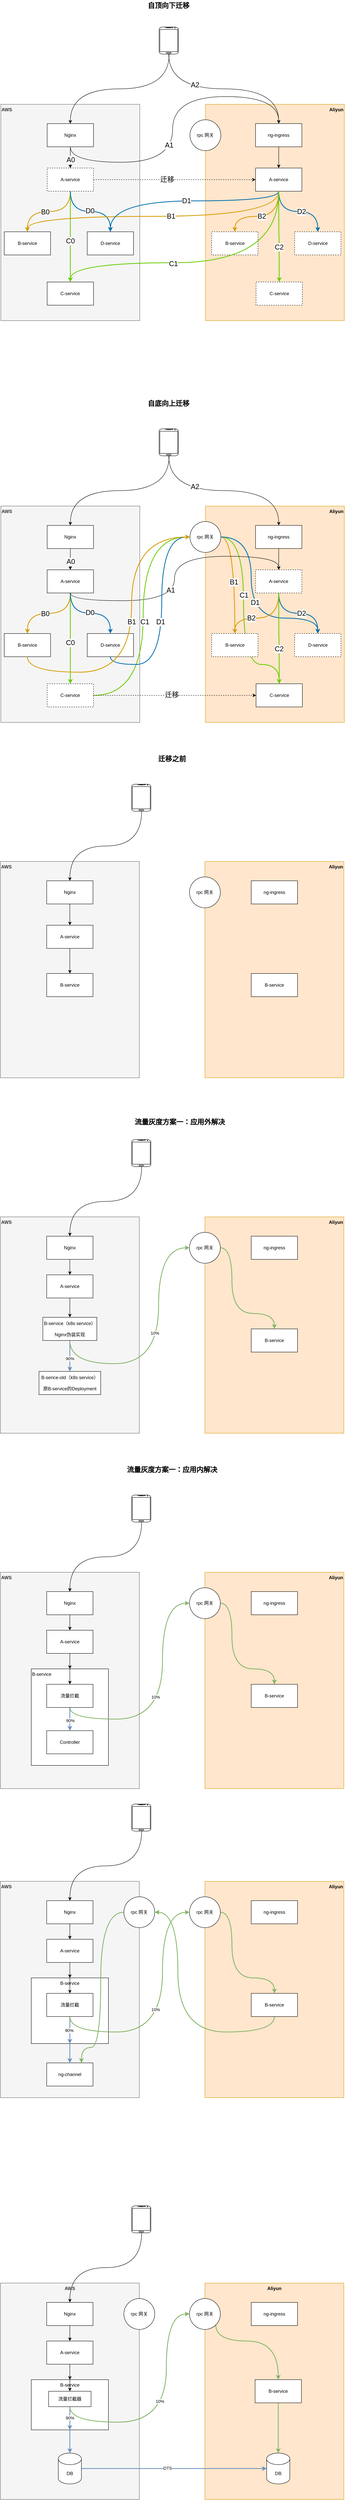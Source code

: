 <mxfile version="20.5.1" type="github">
  <diagram id="Bomps37VIKHpNAe9YnZH" name="第 1 页">
    <mxGraphModel dx="1298" dy="6679" grid="1" gridSize="10" guides="1" tooltips="1" connect="1" arrows="1" fold="1" page="1" pageScale="1" pageWidth="827" pageHeight="1169" math="0" shadow="0">
      <root>
        <mxCell id="0" />
        <mxCell id="1" parent="0" />
        <mxCell id="GRqfUsxwz95-C4cLxFxg-54" value="AWS" style="rounded=0;whiteSpace=wrap;html=1;fillColor=#f5f5f5;fontColor=#333333;strokeColor=#666666;fontStyle=1;verticalAlign=top;align=left;" vertex="1" parent="1">
          <mxGeometry x="40" y="-720" width="360" height="560" as="geometry" />
        </mxCell>
        <mxCell id="GRqfUsxwz95-C4cLxFxg-80" value="B-service" style="rounded=0;whiteSpace=wrap;html=1;strokeColor=#000000;verticalAlign=top;" vertex="1" parent="1">
          <mxGeometry x="120" y="-470" width="200" height="170" as="geometry" />
        </mxCell>
        <mxCell id="GRqfUsxwz95-C4cLxFxg-1" value="AWS" style="rounded=0;whiteSpace=wrap;html=1;fillColor=#f5f5f5;fontColor=#333333;strokeColor=#666666;fontStyle=1;verticalAlign=top;" vertex="1" parent="1">
          <mxGeometry x="40" y="320" width="360" height="560" as="geometry" />
        </mxCell>
        <mxCell id="GRqfUsxwz95-C4cLxFxg-12" value="B-service" style="rounded=0;whiteSpace=wrap;html=1;strokeColor=#000000;verticalAlign=top;" vertex="1" parent="1">
          <mxGeometry x="120" y="570" width="200" height="130" as="geometry" />
        </mxCell>
        <mxCell id="GRqfUsxwz95-C4cLxFxg-2" value="Aliyun" style="rounded=0;whiteSpace=wrap;html=1;fillColor=#ffe6cc;strokeColor=#d79b00;fontStyle=1;verticalAlign=top;" vertex="1" parent="1">
          <mxGeometry x="570" y="320" width="360" height="560" as="geometry" />
        </mxCell>
        <mxCell id="GRqfUsxwz95-C4cLxFxg-14" style="edgeStyle=orthogonalEdgeStyle;rounded=0;orthogonalLoop=1;jettySize=auto;html=1;entryX=0.5;entryY=0;entryDx=0;entryDy=0;exitX=0.52;exitY=1;exitDx=0;exitDy=0;exitPerimeter=0;curved=1;" edge="1" parent="1" source="GRqfUsxwz95-C4cLxFxg-3" target="GRqfUsxwz95-C4cLxFxg-7">
          <mxGeometry relative="1" as="geometry" />
        </mxCell>
        <mxCell id="GRqfUsxwz95-C4cLxFxg-3" value="" style="verticalLabelPosition=bottom;verticalAlign=top;html=1;shadow=0;dashed=0;strokeWidth=1;shape=mxgraph.android.phone2;strokeColor=#000000;" vertex="1" parent="1">
          <mxGeometry x="380" y="120" width="50" height="70" as="geometry" />
        </mxCell>
        <mxCell id="GRqfUsxwz95-C4cLxFxg-6" style="edgeStyle=orthogonalEdgeStyle;rounded=0;orthogonalLoop=1;jettySize=auto;html=1;entryX=0;entryY=0.5;entryDx=0;entryDy=0;entryPerimeter=0;strokeWidth=2;fillColor=#dae8fc;strokeColor=#6c8ebf;" edge="1" parent="1" source="GRqfUsxwz95-C4cLxFxg-4" target="GRqfUsxwz95-C4cLxFxg-5">
          <mxGeometry relative="1" as="geometry" />
        </mxCell>
        <mxCell id="GRqfUsxwz95-C4cLxFxg-18" value="DTS" style="edgeLabel;html=1;align=center;verticalAlign=middle;resizable=0;points=[];" vertex="1" connectable="0" parent="GRqfUsxwz95-C4cLxFxg-6">
          <mxGeometry x="-0.071" y="1" relative="1" as="geometry">
            <mxPoint as="offset" />
          </mxGeometry>
        </mxCell>
        <mxCell id="GRqfUsxwz95-C4cLxFxg-4" value="DB" style="shape=cylinder3;whiteSpace=wrap;html=1;boundedLbl=1;backgroundOutline=1;size=15;strokeColor=#000000;" vertex="1" parent="1">
          <mxGeometry x="190" y="760" width="60" height="80" as="geometry" />
        </mxCell>
        <mxCell id="GRqfUsxwz95-C4cLxFxg-5" value="DB" style="shape=cylinder3;whiteSpace=wrap;html=1;boundedLbl=1;backgroundOutline=1;size=15;strokeColor=#000000;" vertex="1" parent="1">
          <mxGeometry x="730" y="760" width="60" height="80" as="geometry" />
        </mxCell>
        <mxCell id="GRqfUsxwz95-C4cLxFxg-15" style="edgeStyle=orthogonalEdgeStyle;curved=1;rounded=0;orthogonalLoop=1;jettySize=auto;html=1;entryX=0.5;entryY=0;entryDx=0;entryDy=0;" edge="1" parent="1" source="GRqfUsxwz95-C4cLxFxg-7" target="GRqfUsxwz95-C4cLxFxg-11">
          <mxGeometry relative="1" as="geometry" />
        </mxCell>
        <mxCell id="GRqfUsxwz95-C4cLxFxg-7" value="Nginx" style="rounded=0;whiteSpace=wrap;html=1;strokeColor=#000000;" vertex="1" parent="1">
          <mxGeometry x="160" y="370" width="120" height="60" as="geometry" />
        </mxCell>
        <mxCell id="GRqfUsxwz95-C4cLxFxg-8" value="ng-ingress" style="rounded=0;whiteSpace=wrap;html=1;strokeColor=#000000;" vertex="1" parent="1">
          <mxGeometry x="690" y="370" width="120" height="60" as="geometry" />
        </mxCell>
        <mxCell id="GRqfUsxwz95-C4cLxFxg-9" value="rpc 网关" style="ellipse;whiteSpace=wrap;html=1;aspect=fixed;strokeColor=#000000;" vertex="1" parent="1">
          <mxGeometry x="360" y="360" width="80" height="80" as="geometry" />
        </mxCell>
        <mxCell id="GRqfUsxwz95-C4cLxFxg-26" style="edgeStyle=orthogonalEdgeStyle;curved=1;rounded=0;orthogonalLoop=1;jettySize=auto;html=1;entryX=0.5;entryY=0;entryDx=0;entryDy=0;exitX=1;exitY=1;exitDx=0;exitDy=0;fillColor=#d5e8d4;strokeColor=#82b366;strokeWidth=2;" edge="1" parent="1" source="GRqfUsxwz95-C4cLxFxg-10" target="GRqfUsxwz95-C4cLxFxg-13">
          <mxGeometry relative="1" as="geometry">
            <Array as="points">
              <mxPoint x="598" y="470" />
              <mxPoint x="760" y="470" />
            </Array>
          </mxGeometry>
        </mxCell>
        <mxCell id="GRqfUsxwz95-C4cLxFxg-10" value="rpc 网关" style="ellipse;whiteSpace=wrap;html=1;aspect=fixed;strokeColor=#000000;" vertex="1" parent="1">
          <mxGeometry x="530" y="360" width="80" height="80" as="geometry" />
        </mxCell>
        <mxCell id="GRqfUsxwz95-C4cLxFxg-16" style="edgeStyle=orthogonalEdgeStyle;curved=1;rounded=0;orthogonalLoop=1;jettySize=auto;html=1;entryX=0.5;entryY=0;entryDx=0;entryDy=0;" edge="1" parent="1" source="GRqfUsxwz95-C4cLxFxg-11" target="GRqfUsxwz95-C4cLxFxg-12">
          <mxGeometry relative="1" as="geometry" />
        </mxCell>
        <mxCell id="GRqfUsxwz95-C4cLxFxg-11" value="A-service" style="rounded=0;whiteSpace=wrap;html=1;strokeColor=#000000;" vertex="1" parent="1">
          <mxGeometry x="160" y="470" width="120" height="60" as="geometry" />
        </mxCell>
        <mxCell id="GRqfUsxwz95-C4cLxFxg-17" style="edgeStyle=orthogonalEdgeStyle;curved=1;rounded=0;orthogonalLoop=1;jettySize=auto;html=1;entryX=0.5;entryY=0;entryDx=0;entryDy=0;entryPerimeter=0;fillColor=#dae8fc;strokeColor=#6c8ebf;strokeWidth=2;" edge="1" parent="1" source="GRqfUsxwz95-C4cLxFxg-12" target="GRqfUsxwz95-C4cLxFxg-4">
          <mxGeometry relative="1" as="geometry" />
        </mxCell>
        <mxCell id="GRqfUsxwz95-C4cLxFxg-27" style="edgeStyle=orthogonalEdgeStyle;curved=1;rounded=0;orthogonalLoop=1;jettySize=auto;html=1;entryX=0.5;entryY=0;entryDx=0;entryDy=0;entryPerimeter=0;fillColor=#d5e8d4;strokeColor=#82b366;strokeWidth=2;" edge="1" parent="1" source="GRqfUsxwz95-C4cLxFxg-13" target="GRqfUsxwz95-C4cLxFxg-5">
          <mxGeometry relative="1" as="geometry" />
        </mxCell>
        <mxCell id="GRqfUsxwz95-C4cLxFxg-13" value="B-service" style="rounded=0;whiteSpace=wrap;html=1;strokeColor=#000000;" vertex="1" parent="1">
          <mxGeometry x="700" y="570" width="120" height="60" as="geometry" />
        </mxCell>
        <mxCell id="GRqfUsxwz95-C4cLxFxg-22" style="edgeStyle=orthogonalEdgeStyle;curved=1;rounded=0;orthogonalLoop=1;jettySize=auto;html=1;entryX=0.5;entryY=1;entryDx=0;entryDy=0;fillColor=#dae8fc;strokeColor=#6c8ebf;strokeWidth=2;" edge="1" parent="1" source="GRqfUsxwz95-C4cLxFxg-19" target="GRqfUsxwz95-C4cLxFxg-12">
          <mxGeometry relative="1" as="geometry">
            <Array as="points">
              <mxPoint x="220" y="680" />
              <mxPoint x="220" y="680" />
            </Array>
          </mxGeometry>
        </mxCell>
        <mxCell id="GRqfUsxwz95-C4cLxFxg-25" value="90%" style="edgeLabel;html=1;align=center;verticalAlign=middle;resizable=0;points=[];" vertex="1" connectable="0" parent="GRqfUsxwz95-C4cLxFxg-22">
          <mxGeometry x="-0.033" relative="1" as="geometry">
            <mxPoint as="offset" />
          </mxGeometry>
        </mxCell>
        <mxCell id="GRqfUsxwz95-C4cLxFxg-23" style="edgeStyle=orthogonalEdgeStyle;curved=1;rounded=0;orthogonalLoop=1;jettySize=auto;html=1;entryX=0;entryY=0.5;entryDx=0;entryDy=0;fillColor=#d5e8d4;strokeColor=#82b366;strokeWidth=2;" edge="1" parent="1" target="GRqfUsxwz95-C4cLxFxg-10">
          <mxGeometry relative="1" as="geometry">
            <mxPoint x="220" y="640" as="sourcePoint" />
            <Array as="points">
              <mxPoint x="220" y="680" />
              <mxPoint x="470" y="680" />
              <mxPoint x="470" y="400" />
            </Array>
          </mxGeometry>
        </mxCell>
        <mxCell id="GRqfUsxwz95-C4cLxFxg-24" value="10%" style="edgeLabel;html=1;align=center;verticalAlign=middle;resizable=0;points=[];" vertex="1" connectable="0" parent="GRqfUsxwz95-C4cLxFxg-23">
          <mxGeometry x="0.092" y="17" relative="1" as="geometry">
            <mxPoint as="offset" />
          </mxGeometry>
        </mxCell>
        <mxCell id="GRqfUsxwz95-C4cLxFxg-19" value="流量拦截器" style="rounded=0;whiteSpace=wrap;html=1;strokeColor=#000000;" vertex="1" parent="1">
          <mxGeometry x="165" y="600" width="110" height="40" as="geometry" />
        </mxCell>
        <mxCell id="GRqfUsxwz95-C4cLxFxg-20" style="edgeStyle=orthogonalEdgeStyle;curved=1;rounded=0;orthogonalLoop=1;jettySize=auto;html=1;entryX=0.5;entryY=0;entryDx=0;entryDy=0;" edge="1" parent="1" source="GRqfUsxwz95-C4cLxFxg-12" target="GRqfUsxwz95-C4cLxFxg-19">
          <mxGeometry relative="1" as="geometry" />
        </mxCell>
        <mxCell id="GRqfUsxwz95-C4cLxFxg-56" value="Aliyun" style="rounded=0;whiteSpace=wrap;html=1;fillColor=#ffe6cc;strokeColor=#d79b00;fontStyle=1;verticalAlign=top;align=right;" vertex="1" parent="1">
          <mxGeometry x="570" y="-720" width="360" height="560" as="geometry" />
        </mxCell>
        <mxCell id="GRqfUsxwz95-C4cLxFxg-57" style="edgeStyle=orthogonalEdgeStyle;rounded=0;orthogonalLoop=1;jettySize=auto;html=1;entryX=0.5;entryY=0;entryDx=0;entryDy=0;exitX=0.52;exitY=1;exitDx=0;exitDy=0;exitPerimeter=0;curved=1;" edge="1" parent="1" source="GRqfUsxwz95-C4cLxFxg-58" target="GRqfUsxwz95-C4cLxFxg-64">
          <mxGeometry relative="1" as="geometry" />
        </mxCell>
        <mxCell id="GRqfUsxwz95-C4cLxFxg-58" value="" style="verticalLabelPosition=bottom;verticalAlign=top;html=1;shadow=0;dashed=0;strokeWidth=1;shape=mxgraph.android.phone2;strokeColor=#000000;" vertex="1" parent="1">
          <mxGeometry x="380" y="-920" width="50" height="70" as="geometry" />
        </mxCell>
        <mxCell id="GRqfUsxwz95-C4cLxFxg-63" style="edgeStyle=orthogonalEdgeStyle;curved=1;rounded=0;orthogonalLoop=1;jettySize=auto;html=1;entryX=0.5;entryY=0;entryDx=0;entryDy=0;" edge="1" parent="1" source="GRqfUsxwz95-C4cLxFxg-64" target="GRqfUsxwz95-C4cLxFxg-70">
          <mxGeometry relative="1" as="geometry" />
        </mxCell>
        <mxCell id="GRqfUsxwz95-C4cLxFxg-64" value="Nginx" style="rounded=0;whiteSpace=wrap;html=1;strokeColor=#000000;" vertex="1" parent="1">
          <mxGeometry x="160" y="-670" width="120" height="60" as="geometry" />
        </mxCell>
        <mxCell id="GRqfUsxwz95-C4cLxFxg-65" value="ng-ingress" style="rounded=0;whiteSpace=wrap;html=1;strokeColor=#000000;" vertex="1" parent="1">
          <mxGeometry x="690" y="-670" width="120" height="60" as="geometry" />
        </mxCell>
        <mxCell id="GRqfUsxwz95-C4cLxFxg-90" style="edgeStyle=orthogonalEdgeStyle;curved=1;rounded=0;orthogonalLoop=1;jettySize=auto;html=1;entryX=0.75;entryY=0;entryDx=0;entryDy=0;fillColor=#d5e8d4;strokeColor=#82b366;strokeWidth=2;" edge="1" parent="1" source="GRqfUsxwz95-C4cLxFxg-66" target="GRqfUsxwz95-C4cLxFxg-81">
          <mxGeometry relative="1" as="geometry">
            <Array as="points">
              <mxPoint x="300" y="-640" />
              <mxPoint x="300" y="-290" />
              <mxPoint x="250" y="-290" />
            </Array>
          </mxGeometry>
        </mxCell>
        <mxCell id="GRqfUsxwz95-C4cLxFxg-66" value="rpc 网关" style="ellipse;whiteSpace=wrap;html=1;aspect=fixed;strokeColor=#000000;" vertex="1" parent="1">
          <mxGeometry x="360" y="-680" width="80" height="80" as="geometry" />
        </mxCell>
        <mxCell id="GRqfUsxwz95-C4cLxFxg-67" style="rounded=0;orthogonalLoop=1;jettySize=auto;html=1;entryX=0.5;entryY=0;entryDx=0;entryDy=0;exitX=1;exitY=0.5;exitDx=0;exitDy=0;fillColor=#d5e8d4;strokeColor=#82b366;strokeWidth=2;edgeStyle=orthogonalEdgeStyle;curved=1;" edge="1" parent="1" source="GRqfUsxwz95-C4cLxFxg-68" target="GRqfUsxwz95-C4cLxFxg-73">
          <mxGeometry relative="1" as="geometry">
            <Array as="points">
              <mxPoint x="640" y="-640" />
              <mxPoint x="640" y="-470" />
              <mxPoint x="750" y="-470" />
            </Array>
          </mxGeometry>
        </mxCell>
        <mxCell id="GRqfUsxwz95-C4cLxFxg-68" value="rpc 网关" style="ellipse;whiteSpace=wrap;html=1;aspect=fixed;strokeColor=#000000;" vertex="1" parent="1">
          <mxGeometry x="530" y="-680" width="80" height="80" as="geometry" />
        </mxCell>
        <mxCell id="GRqfUsxwz95-C4cLxFxg-82" style="edgeStyle=orthogonalEdgeStyle;curved=1;rounded=0;orthogonalLoop=1;jettySize=auto;html=1;entryX=0.5;entryY=0;entryDx=0;entryDy=0;" edge="1" parent="1" source="GRqfUsxwz95-C4cLxFxg-70" target="GRqfUsxwz95-C4cLxFxg-80">
          <mxGeometry relative="1" as="geometry" />
        </mxCell>
        <mxCell id="GRqfUsxwz95-C4cLxFxg-70" value="A-service" style="rounded=0;whiteSpace=wrap;html=1;strokeColor=#000000;" vertex="1" parent="1">
          <mxGeometry x="160" y="-570" width="120" height="60" as="geometry" />
        </mxCell>
        <mxCell id="GRqfUsxwz95-C4cLxFxg-72" style="edgeStyle=orthogonalEdgeStyle;curved=1;rounded=0;orthogonalLoop=1;jettySize=auto;html=1;entryX=1;entryY=0.5;entryDx=0;entryDy=0;exitX=0.5;exitY=1;exitDx=0;exitDy=0;fillColor=#d5e8d4;strokeColor=#82b366;strokeWidth=2;" edge="1" parent="1" source="GRqfUsxwz95-C4cLxFxg-73" target="GRqfUsxwz95-C4cLxFxg-66">
          <mxGeometry relative="1" as="geometry">
            <mxPoint x="760" y="-280" as="targetPoint" />
            <Array as="points">
              <mxPoint x="750" y="-330" />
              <mxPoint x="500" y="-330" />
              <mxPoint x="500" y="-640" />
            </Array>
          </mxGeometry>
        </mxCell>
        <mxCell id="GRqfUsxwz95-C4cLxFxg-73" value="B-service" style="rounded=0;whiteSpace=wrap;html=1;strokeColor=#000000;" vertex="1" parent="1">
          <mxGeometry x="690" y="-430" width="120" height="60" as="geometry" />
        </mxCell>
        <mxCell id="GRqfUsxwz95-C4cLxFxg-83" style="edgeStyle=orthogonalEdgeStyle;curved=1;rounded=0;orthogonalLoop=1;jettySize=auto;html=1;entryX=0.5;entryY=0;entryDx=0;entryDy=0;fillColor=#dae8fc;strokeColor=#6c8ebf;strokeWidth=2;" edge="1" parent="1" source="GRqfUsxwz95-C4cLxFxg-80" target="GRqfUsxwz95-C4cLxFxg-81">
          <mxGeometry relative="1" as="geometry" />
        </mxCell>
        <mxCell id="GRqfUsxwz95-C4cLxFxg-85" style="edgeStyle=orthogonalEdgeStyle;curved=1;rounded=0;orthogonalLoop=1;jettySize=auto;html=1;entryX=0.5;entryY=0;entryDx=0;entryDy=0;" edge="1" parent="1" source="GRqfUsxwz95-C4cLxFxg-80" target="GRqfUsxwz95-C4cLxFxg-84">
          <mxGeometry relative="1" as="geometry" />
        </mxCell>
        <mxCell id="GRqfUsxwz95-C4cLxFxg-81" value="ng-channel" style="rounded=0;whiteSpace=wrap;html=1;strokeColor=#000000;" vertex="1" parent="1">
          <mxGeometry x="160" y="-250" width="120" height="60" as="geometry" />
        </mxCell>
        <mxCell id="GRqfUsxwz95-C4cLxFxg-86" style="edgeStyle=orthogonalEdgeStyle;curved=1;rounded=0;orthogonalLoop=1;jettySize=auto;html=1;entryX=0.5;entryY=1;entryDx=0;entryDy=0;fillColor=#dae8fc;strokeColor=#6c8ebf;strokeWidth=2;" edge="1" parent="1" source="GRqfUsxwz95-C4cLxFxg-84" target="GRqfUsxwz95-C4cLxFxg-80">
          <mxGeometry relative="1" as="geometry">
            <Array as="points">
              <mxPoint x="220" y="-320" />
              <mxPoint x="220" y="-320" />
            </Array>
          </mxGeometry>
        </mxCell>
        <mxCell id="GRqfUsxwz95-C4cLxFxg-89" value="90%" style="edgeLabel;html=1;align=center;verticalAlign=middle;resizable=0;points=[];" vertex="1" connectable="0" parent="GRqfUsxwz95-C4cLxFxg-86">
          <mxGeometry x="0.029" y="-2" relative="1" as="geometry">
            <mxPoint as="offset" />
          </mxGeometry>
        </mxCell>
        <mxCell id="GRqfUsxwz95-C4cLxFxg-87" style="edgeStyle=orthogonalEdgeStyle;curved=1;rounded=0;orthogonalLoop=1;jettySize=auto;html=1;entryX=0;entryY=0.5;entryDx=0;entryDy=0;exitX=0.5;exitY=1;exitDx=0;exitDy=0;fillColor=#d5e8d4;strokeColor=#82b366;strokeWidth=2;" edge="1" parent="1" source="GRqfUsxwz95-C4cLxFxg-84" target="GRqfUsxwz95-C4cLxFxg-68">
          <mxGeometry relative="1" as="geometry">
            <Array as="points">
              <mxPoint x="220" y="-330" />
              <mxPoint x="460" y="-330" />
              <mxPoint x="460" y="-640" />
            </Array>
          </mxGeometry>
        </mxCell>
        <mxCell id="GRqfUsxwz95-C4cLxFxg-88" value="10%" style="edgeLabel;html=1;align=center;verticalAlign=middle;resizable=0;points=[];" vertex="1" connectable="0" parent="GRqfUsxwz95-C4cLxFxg-87">
          <mxGeometry x="0.024" y="18" relative="1" as="geometry">
            <mxPoint as="offset" />
          </mxGeometry>
        </mxCell>
        <mxCell id="GRqfUsxwz95-C4cLxFxg-84" value="流量拦截" style="rounded=0;whiteSpace=wrap;html=1;strokeColor=#000000;" vertex="1" parent="1">
          <mxGeometry x="160" y="-430" width="120" height="60" as="geometry" />
        </mxCell>
        <mxCell id="GRqfUsxwz95-C4cLxFxg-91" value="AWS" style="rounded=0;whiteSpace=wrap;html=1;fillColor=#f5f5f5;fontColor=#333333;strokeColor=#666666;fontStyle=1;verticalAlign=top;align=left;" vertex="1" parent="1">
          <mxGeometry x="40" y="-1520" width="360" height="560" as="geometry" />
        </mxCell>
        <mxCell id="GRqfUsxwz95-C4cLxFxg-92" value="B-service" style="rounded=0;whiteSpace=wrap;html=1;strokeColor=#000000;verticalAlign=top;align=left;" vertex="1" parent="1">
          <mxGeometry x="120" y="-1270" width="200" height="250" as="geometry" />
        </mxCell>
        <mxCell id="GRqfUsxwz95-C4cLxFxg-93" value="Aliyun" style="rounded=0;whiteSpace=wrap;html=1;fillColor=#ffe6cc;strokeColor=#d79b00;fontStyle=1;verticalAlign=top;align=right;" vertex="1" parent="1">
          <mxGeometry x="570" y="-1520" width="360" height="560" as="geometry" />
        </mxCell>
        <mxCell id="GRqfUsxwz95-C4cLxFxg-94" style="edgeStyle=orthogonalEdgeStyle;rounded=0;orthogonalLoop=1;jettySize=auto;html=1;entryX=0.5;entryY=0;entryDx=0;entryDy=0;exitX=0.52;exitY=1;exitDx=0;exitDy=0;exitPerimeter=0;curved=1;" edge="1" parent="1" source="GRqfUsxwz95-C4cLxFxg-95" target="GRqfUsxwz95-C4cLxFxg-97">
          <mxGeometry relative="1" as="geometry" />
        </mxCell>
        <mxCell id="GRqfUsxwz95-C4cLxFxg-95" value="" style="verticalLabelPosition=bottom;verticalAlign=top;html=1;shadow=0;dashed=0;strokeWidth=1;shape=mxgraph.android.phone2;strokeColor=#000000;" vertex="1" parent="1">
          <mxGeometry x="380" y="-1720" width="50" height="70" as="geometry" />
        </mxCell>
        <mxCell id="GRqfUsxwz95-C4cLxFxg-96" style="edgeStyle=orthogonalEdgeStyle;curved=1;rounded=0;orthogonalLoop=1;jettySize=auto;html=1;entryX=0.5;entryY=0;entryDx=0;entryDy=0;" edge="1" parent="1" source="GRqfUsxwz95-C4cLxFxg-97" target="GRqfUsxwz95-C4cLxFxg-104">
          <mxGeometry relative="1" as="geometry" />
        </mxCell>
        <mxCell id="GRqfUsxwz95-C4cLxFxg-97" value="Nginx" style="rounded=0;whiteSpace=wrap;html=1;strokeColor=#000000;" vertex="1" parent="1">
          <mxGeometry x="160" y="-1470" width="120" height="60" as="geometry" />
        </mxCell>
        <mxCell id="GRqfUsxwz95-C4cLxFxg-98" value="ng-ingress" style="rounded=0;whiteSpace=wrap;html=1;strokeColor=#000000;" vertex="1" parent="1">
          <mxGeometry x="690" y="-1470" width="120" height="60" as="geometry" />
        </mxCell>
        <mxCell id="GRqfUsxwz95-C4cLxFxg-101" style="rounded=0;orthogonalLoop=1;jettySize=auto;html=1;entryX=0.5;entryY=0;entryDx=0;entryDy=0;exitX=1;exitY=0.5;exitDx=0;exitDy=0;fillColor=#d5e8d4;strokeColor=#82b366;strokeWidth=2;edgeStyle=orthogonalEdgeStyle;curved=1;" edge="1" parent="1" source="GRqfUsxwz95-C4cLxFxg-102" target="GRqfUsxwz95-C4cLxFxg-106">
          <mxGeometry relative="1" as="geometry">
            <Array as="points">
              <mxPoint x="640" y="-1440" />
              <mxPoint x="640" y="-1270" />
              <mxPoint x="750" y="-1270" />
            </Array>
          </mxGeometry>
        </mxCell>
        <mxCell id="GRqfUsxwz95-C4cLxFxg-102" value="rpc 网关" style="ellipse;whiteSpace=wrap;html=1;aspect=fixed;strokeColor=#000000;" vertex="1" parent="1">
          <mxGeometry x="530" y="-1480" width="80" height="80" as="geometry" />
        </mxCell>
        <mxCell id="GRqfUsxwz95-C4cLxFxg-103" style="edgeStyle=orthogonalEdgeStyle;curved=1;rounded=0;orthogonalLoop=1;jettySize=auto;html=1;entryX=0.5;entryY=0;entryDx=0;entryDy=0;" edge="1" parent="1" source="GRqfUsxwz95-C4cLxFxg-104" target="GRqfUsxwz95-C4cLxFxg-92">
          <mxGeometry relative="1" as="geometry" />
        </mxCell>
        <mxCell id="GRqfUsxwz95-C4cLxFxg-104" value="A-service" style="rounded=0;whiteSpace=wrap;html=1;strokeColor=#000000;" vertex="1" parent="1">
          <mxGeometry x="160" y="-1370" width="120" height="60" as="geometry" />
        </mxCell>
        <mxCell id="GRqfUsxwz95-C4cLxFxg-106" value="B-service" style="rounded=0;whiteSpace=wrap;html=1;strokeColor=#000000;" vertex="1" parent="1">
          <mxGeometry x="690" y="-1230" width="120" height="60" as="geometry" />
        </mxCell>
        <mxCell id="GRqfUsxwz95-C4cLxFxg-108" style="edgeStyle=orthogonalEdgeStyle;curved=1;rounded=0;orthogonalLoop=1;jettySize=auto;html=1;entryX=0.5;entryY=0;entryDx=0;entryDy=0;" edge="1" parent="1" source="GRqfUsxwz95-C4cLxFxg-92" target="GRqfUsxwz95-C4cLxFxg-114">
          <mxGeometry relative="1" as="geometry" />
        </mxCell>
        <mxCell id="GRqfUsxwz95-C4cLxFxg-112" style="edgeStyle=orthogonalEdgeStyle;curved=1;rounded=0;orthogonalLoop=1;jettySize=auto;html=1;entryX=0;entryY=0.5;entryDx=0;entryDy=0;exitX=0.5;exitY=1;exitDx=0;exitDy=0;fillColor=#d5e8d4;strokeColor=#82b366;strokeWidth=2;" edge="1" parent="1" source="GRqfUsxwz95-C4cLxFxg-114" target="GRqfUsxwz95-C4cLxFxg-102">
          <mxGeometry relative="1" as="geometry">
            <Array as="points">
              <mxPoint x="220" y="-1140" />
              <mxPoint x="460" y="-1140" />
              <mxPoint x="460" y="-1440" />
            </Array>
          </mxGeometry>
        </mxCell>
        <mxCell id="GRqfUsxwz95-C4cLxFxg-113" value="10%" style="edgeLabel;html=1;align=center;verticalAlign=middle;resizable=0;points=[];" vertex="1" connectable="0" parent="GRqfUsxwz95-C4cLxFxg-112">
          <mxGeometry x="0.024" y="18" relative="1" as="geometry">
            <mxPoint as="offset" />
          </mxGeometry>
        </mxCell>
        <mxCell id="GRqfUsxwz95-C4cLxFxg-117" style="edgeStyle=orthogonalEdgeStyle;curved=1;rounded=0;orthogonalLoop=1;jettySize=auto;html=1;entryX=0.5;entryY=0;entryDx=0;entryDy=0;strokeWidth=2;fillColor=#dae8fc;strokeColor=#6c8ebf;" edge="1" parent="1" source="GRqfUsxwz95-C4cLxFxg-114" target="GRqfUsxwz95-C4cLxFxg-116">
          <mxGeometry relative="1" as="geometry" />
        </mxCell>
        <mxCell id="GRqfUsxwz95-C4cLxFxg-118" value="90%" style="edgeLabel;html=1;align=center;verticalAlign=middle;resizable=0;points=[];" vertex="1" connectable="0" parent="GRqfUsxwz95-C4cLxFxg-117">
          <mxGeometry x="0.133" y="1" relative="1" as="geometry">
            <mxPoint as="offset" />
          </mxGeometry>
        </mxCell>
        <mxCell id="GRqfUsxwz95-C4cLxFxg-114" value="流量拦截" style="rounded=0;whiteSpace=wrap;html=1;strokeColor=#000000;" vertex="1" parent="1">
          <mxGeometry x="160" y="-1230" width="120" height="60" as="geometry" />
        </mxCell>
        <mxCell id="GRqfUsxwz95-C4cLxFxg-116" value="Controller" style="rounded=0;whiteSpace=wrap;html=1;strokeColor=#000000;" vertex="1" parent="1">
          <mxGeometry x="160" y="-1110" width="120" height="60" as="geometry" />
        </mxCell>
        <mxCell id="GRqfUsxwz95-C4cLxFxg-119" value="AWS" style="rounded=0;whiteSpace=wrap;html=1;fillColor=#f5f5f5;fontColor=#333333;strokeColor=#666666;fontStyle=1;verticalAlign=top;align=left;" vertex="1" parent="1">
          <mxGeometry x="40" y="-2440" width="360" height="560" as="geometry" />
        </mxCell>
        <mxCell id="GRqfUsxwz95-C4cLxFxg-121" value="Aliyun" style="rounded=0;whiteSpace=wrap;html=1;fillColor=#ffe6cc;strokeColor=#d79b00;fontStyle=1;verticalAlign=top;align=right;" vertex="1" parent="1">
          <mxGeometry x="570" y="-2440" width="360" height="560" as="geometry" />
        </mxCell>
        <mxCell id="GRqfUsxwz95-C4cLxFxg-122" style="edgeStyle=orthogonalEdgeStyle;rounded=0;orthogonalLoop=1;jettySize=auto;html=1;entryX=0.5;entryY=0;entryDx=0;entryDy=0;exitX=0.52;exitY=1;exitDx=0;exitDy=0;exitPerimeter=0;curved=1;" edge="1" parent="1" source="GRqfUsxwz95-C4cLxFxg-123" target="GRqfUsxwz95-C4cLxFxg-125">
          <mxGeometry relative="1" as="geometry" />
        </mxCell>
        <mxCell id="GRqfUsxwz95-C4cLxFxg-123" value="" style="verticalLabelPosition=bottom;verticalAlign=top;html=1;shadow=0;dashed=0;strokeWidth=1;shape=mxgraph.android.phone2;strokeColor=#000000;" vertex="1" parent="1">
          <mxGeometry x="380" y="-2640" width="50" height="70" as="geometry" />
        </mxCell>
        <mxCell id="GRqfUsxwz95-C4cLxFxg-124" style="edgeStyle=orthogonalEdgeStyle;curved=1;rounded=0;orthogonalLoop=1;jettySize=auto;html=1;entryX=0.5;entryY=0;entryDx=0;entryDy=0;" edge="1" parent="1" source="GRqfUsxwz95-C4cLxFxg-125" target="GRqfUsxwz95-C4cLxFxg-130">
          <mxGeometry relative="1" as="geometry" />
        </mxCell>
        <mxCell id="GRqfUsxwz95-C4cLxFxg-125" value="Nginx" style="rounded=0;whiteSpace=wrap;html=1;strokeColor=#000000;" vertex="1" parent="1">
          <mxGeometry x="160" y="-2390" width="120" height="60" as="geometry" />
        </mxCell>
        <mxCell id="GRqfUsxwz95-C4cLxFxg-126" value="ng-ingress" style="rounded=0;whiteSpace=wrap;html=1;strokeColor=#000000;" vertex="1" parent="1">
          <mxGeometry x="690" y="-2390" width="120" height="60" as="geometry" />
        </mxCell>
        <mxCell id="GRqfUsxwz95-C4cLxFxg-127" style="rounded=0;orthogonalLoop=1;jettySize=auto;html=1;entryX=0.5;entryY=0;entryDx=0;entryDy=0;exitX=1;exitY=0.5;exitDx=0;exitDy=0;fillColor=#d5e8d4;strokeColor=#82b366;strokeWidth=2;edgeStyle=orthogonalEdgeStyle;curved=1;" edge="1" parent="1" source="GRqfUsxwz95-C4cLxFxg-128" target="GRqfUsxwz95-C4cLxFxg-131">
          <mxGeometry relative="1" as="geometry">
            <Array as="points">
              <mxPoint x="640" y="-2360" />
              <mxPoint x="640" y="-2190" />
              <mxPoint x="750" y="-2190" />
            </Array>
          </mxGeometry>
        </mxCell>
        <mxCell id="GRqfUsxwz95-C4cLxFxg-128" value="rpc 网关" style="ellipse;whiteSpace=wrap;html=1;aspect=fixed;strokeColor=#000000;" vertex="1" parent="1">
          <mxGeometry x="530" y="-2400" width="80" height="80" as="geometry" />
        </mxCell>
        <mxCell id="GRqfUsxwz95-C4cLxFxg-129" style="edgeStyle=orthogonalEdgeStyle;curved=1;rounded=0;orthogonalLoop=1;jettySize=auto;html=1;entryX=0.5;entryY=0;entryDx=0;entryDy=0;" edge="1" parent="1" source="GRqfUsxwz95-C4cLxFxg-130" target="GRqfUsxwz95-C4cLxFxg-139">
          <mxGeometry relative="1" as="geometry">
            <mxPoint x="220" y="-2190" as="targetPoint" />
          </mxGeometry>
        </mxCell>
        <mxCell id="GRqfUsxwz95-C4cLxFxg-130" value="A-service" style="rounded=0;whiteSpace=wrap;html=1;strokeColor=#000000;" vertex="1" parent="1">
          <mxGeometry x="160" y="-2290" width="120" height="60" as="geometry" />
        </mxCell>
        <mxCell id="GRqfUsxwz95-C4cLxFxg-131" value="B-service" style="rounded=0;whiteSpace=wrap;html=1;strokeColor=#000000;" vertex="1" parent="1">
          <mxGeometry x="690" y="-2150" width="120" height="60" as="geometry" />
        </mxCell>
        <mxCell id="GRqfUsxwz95-C4cLxFxg-141" style="edgeStyle=orthogonalEdgeStyle;curved=1;rounded=0;orthogonalLoop=1;jettySize=auto;html=1;entryX=0.5;entryY=0;entryDx=0;entryDy=0;strokeWidth=2;fillColor=#dae8fc;strokeColor=#6c8ebf;" edge="1" parent="1" source="GRqfUsxwz95-C4cLxFxg-139" target="GRqfUsxwz95-C4cLxFxg-140">
          <mxGeometry relative="1" as="geometry" />
        </mxCell>
        <mxCell id="GRqfUsxwz95-C4cLxFxg-144" value="90%" style="edgeLabel;html=1;align=center;verticalAlign=middle;resizable=0;points=[];" vertex="1" connectable="0" parent="GRqfUsxwz95-C4cLxFxg-141">
          <mxGeometry x="0.175" relative="1" as="geometry">
            <mxPoint as="offset" />
          </mxGeometry>
        </mxCell>
        <mxCell id="GRqfUsxwz95-C4cLxFxg-142" style="edgeStyle=orthogonalEdgeStyle;curved=1;rounded=0;orthogonalLoop=1;jettySize=auto;html=1;entryX=0;entryY=0.5;entryDx=0;entryDy=0;strokeWidth=2;exitX=0.5;exitY=1;exitDx=0;exitDy=0;fillColor=#d5e8d4;strokeColor=#82b366;" edge="1" parent="1" source="GRqfUsxwz95-C4cLxFxg-139" target="GRqfUsxwz95-C4cLxFxg-128">
          <mxGeometry relative="1" as="geometry">
            <Array as="points">
              <mxPoint x="220" y="-2060" />
              <mxPoint x="450" y="-2060" />
              <mxPoint x="450" y="-2360" />
            </Array>
          </mxGeometry>
        </mxCell>
        <mxCell id="GRqfUsxwz95-C4cLxFxg-143" value="10%" style="edgeLabel;html=1;align=center;verticalAlign=middle;resizable=0;points=[];" vertex="1" connectable="0" parent="GRqfUsxwz95-C4cLxFxg-142">
          <mxGeometry x="-0.061" y="9" relative="1" as="geometry">
            <mxPoint x="-1" y="-55" as="offset" />
          </mxGeometry>
        </mxCell>
        <mxCell id="GRqfUsxwz95-C4cLxFxg-139" value="B-service（k8s service）&lt;br&gt;&lt;br&gt;Nginx伪装实现" style="rounded=0;whiteSpace=wrap;html=1;strokeColor=#000000;" vertex="1" parent="1">
          <mxGeometry x="150" y="-2180" width="140" height="60" as="geometry" />
        </mxCell>
        <mxCell id="GRqfUsxwz95-C4cLxFxg-140" value="B-serice-old（k8s service）&lt;br&gt;&lt;br&gt;原B-service的Deployment" style="rounded=0;whiteSpace=wrap;html=1;strokeColor=#000000;" vertex="1" parent="1">
          <mxGeometry x="140" y="-2040" width="160" height="60" as="geometry" />
        </mxCell>
        <mxCell id="GRqfUsxwz95-C4cLxFxg-145" value="迁移之前" style="text;html=1;strokeColor=none;fillColor=none;align=center;verticalAlign=middle;whiteSpace=wrap;rounded=0;fontSize=18;fontStyle=1" vertex="1" parent="1">
          <mxGeometry x="340" y="-3640" width="290" height="30" as="geometry" />
        </mxCell>
        <mxCell id="GRqfUsxwz95-C4cLxFxg-146" value="流量灰度方案一：应用内解决" style="text;html=1;strokeColor=none;fillColor=none;align=center;verticalAlign=middle;whiteSpace=wrap;rounded=0;fontSize=18;fontStyle=1" vertex="1" parent="1">
          <mxGeometry x="340" y="-1800" width="290" height="30" as="geometry" />
        </mxCell>
        <mxCell id="GRqfUsxwz95-C4cLxFxg-147" value="AWS" style="rounded=0;whiteSpace=wrap;html=1;fillColor=#f5f5f5;fontColor=#333333;strokeColor=#666666;fontStyle=1;verticalAlign=top;align=left;" vertex="1" parent="1">
          <mxGeometry x="40" y="-3360" width="360" height="560" as="geometry" />
        </mxCell>
        <mxCell id="GRqfUsxwz95-C4cLxFxg-148" value="Aliyun" style="rounded=0;whiteSpace=wrap;html=1;fillColor=#ffe6cc;strokeColor=#d79b00;fontStyle=1;verticalAlign=top;align=right;" vertex="1" parent="1">
          <mxGeometry x="570" y="-3360" width="360" height="560" as="geometry" />
        </mxCell>
        <mxCell id="GRqfUsxwz95-C4cLxFxg-149" style="edgeStyle=orthogonalEdgeStyle;rounded=0;orthogonalLoop=1;jettySize=auto;html=1;entryX=0.5;entryY=0;entryDx=0;entryDy=0;exitX=0.52;exitY=1;exitDx=0;exitDy=0;exitPerimeter=0;curved=1;" edge="1" parent="1" source="GRqfUsxwz95-C4cLxFxg-150" target="GRqfUsxwz95-C4cLxFxg-152">
          <mxGeometry relative="1" as="geometry" />
        </mxCell>
        <mxCell id="GRqfUsxwz95-C4cLxFxg-150" value="" style="verticalLabelPosition=bottom;verticalAlign=top;html=1;shadow=0;dashed=0;strokeWidth=1;shape=mxgraph.android.phone2;strokeColor=#000000;" vertex="1" parent="1">
          <mxGeometry x="380" y="-3560" width="50" height="70" as="geometry" />
        </mxCell>
        <mxCell id="GRqfUsxwz95-C4cLxFxg-151" style="edgeStyle=orthogonalEdgeStyle;curved=1;rounded=0;orthogonalLoop=1;jettySize=auto;html=1;entryX=0.5;entryY=0;entryDx=0;entryDy=0;" edge="1" parent="1" source="GRqfUsxwz95-C4cLxFxg-152" target="GRqfUsxwz95-C4cLxFxg-157">
          <mxGeometry relative="1" as="geometry" />
        </mxCell>
        <mxCell id="GRqfUsxwz95-C4cLxFxg-152" value="Nginx" style="rounded=0;whiteSpace=wrap;html=1;strokeColor=#000000;" vertex="1" parent="1">
          <mxGeometry x="160" y="-3310" width="120" height="60" as="geometry" />
        </mxCell>
        <mxCell id="GRqfUsxwz95-C4cLxFxg-153" value="ng-ingress" style="rounded=0;whiteSpace=wrap;html=1;strokeColor=#000000;" vertex="1" parent="1">
          <mxGeometry x="690" y="-3310" width="120" height="60" as="geometry" />
        </mxCell>
        <mxCell id="GRqfUsxwz95-C4cLxFxg-155" value="rpc 网关" style="ellipse;whiteSpace=wrap;html=1;aspect=fixed;strokeColor=#000000;" vertex="1" parent="1">
          <mxGeometry x="530" y="-3320" width="80" height="80" as="geometry" />
        </mxCell>
        <mxCell id="GRqfUsxwz95-C4cLxFxg-156" style="edgeStyle=orthogonalEdgeStyle;curved=1;rounded=0;orthogonalLoop=1;jettySize=auto;html=1;entryX=0.5;entryY=0;entryDx=0;entryDy=0;" edge="1" parent="1" source="GRqfUsxwz95-C4cLxFxg-157" target="GRqfUsxwz95-C4cLxFxg-165">
          <mxGeometry relative="1" as="geometry">
            <mxPoint x="220" y="-3100" as="targetPoint" />
          </mxGeometry>
        </mxCell>
        <mxCell id="GRqfUsxwz95-C4cLxFxg-157" value="A-service" style="rounded=0;whiteSpace=wrap;html=1;strokeColor=#000000;" vertex="1" parent="1">
          <mxGeometry x="160" y="-3195" width="120" height="60" as="geometry" />
        </mxCell>
        <mxCell id="GRqfUsxwz95-C4cLxFxg-158" value="B-service" style="rounded=0;whiteSpace=wrap;html=1;strokeColor=#000000;" vertex="1" parent="1">
          <mxGeometry x="690" y="-3070" width="120" height="60" as="geometry" />
        </mxCell>
        <mxCell id="GRqfUsxwz95-C4cLxFxg-165" value="B-service" style="rounded=0;whiteSpace=wrap;html=1;strokeColor=#000000;" vertex="1" parent="1">
          <mxGeometry x="160" y="-3070" width="120" height="60" as="geometry" />
        </mxCell>
        <mxCell id="GRqfUsxwz95-C4cLxFxg-166" value="流量灰度方案一：应用外解决" style="text;html=1;strokeColor=none;fillColor=none;align=center;verticalAlign=middle;whiteSpace=wrap;rounded=0;fontSize=18;fontStyle=1" vertex="1" parent="1">
          <mxGeometry x="360" y="-2700" width="290" height="30" as="geometry" />
        </mxCell>
        <mxCell id="GRqfUsxwz95-C4cLxFxg-167" value="自顶向下迁移" style="text;html=1;strokeColor=none;fillColor=none;align=center;verticalAlign=middle;whiteSpace=wrap;rounded=0;fontSize=18;fontStyle=1" vertex="1" parent="1">
          <mxGeometry x="331.25" y="-5590" width="290" height="30" as="geometry" />
        </mxCell>
        <mxCell id="GRqfUsxwz95-C4cLxFxg-168" value="AWS" style="rounded=0;whiteSpace=wrap;html=1;fillColor=#f5f5f5;fontColor=#333333;strokeColor=#666666;fontStyle=1;verticalAlign=top;align=left;" vertex="1" parent="1">
          <mxGeometry x="41.25" y="-5320" width="360" height="560" as="geometry" />
        </mxCell>
        <mxCell id="GRqfUsxwz95-C4cLxFxg-169" value="Aliyun" style="rounded=0;whiteSpace=wrap;html=1;fillColor=#ffe6cc;strokeColor=#d79b00;fontStyle=1;verticalAlign=top;align=right;" vertex="1" parent="1">
          <mxGeometry x="571.25" y="-5320" width="360" height="560" as="geometry" />
        </mxCell>
        <mxCell id="GRqfUsxwz95-C4cLxFxg-170" style="edgeStyle=orthogonalEdgeStyle;rounded=0;orthogonalLoop=1;jettySize=auto;html=1;entryX=0.5;entryY=0;entryDx=0;entryDy=0;exitX=0.52;exitY=1;exitDx=0;exitDy=0;exitPerimeter=0;curved=1;" edge="1" parent="1" source="GRqfUsxwz95-C4cLxFxg-171" target="GRqfUsxwz95-C4cLxFxg-173">
          <mxGeometry relative="1" as="geometry" />
        </mxCell>
        <mxCell id="GRqfUsxwz95-C4cLxFxg-209" style="edgeStyle=orthogonalEdgeStyle;curved=1;rounded=0;orthogonalLoop=1;jettySize=auto;html=1;entryX=0.5;entryY=0;entryDx=0;entryDy=0;strokeColor=#000000;strokeWidth=1;fontSize=18;fontColor=#000000;exitX=0.5;exitY=1;exitDx=0;exitDy=0;exitPerimeter=0;" edge="1" parent="1" source="GRqfUsxwz95-C4cLxFxg-171" target="GRqfUsxwz95-C4cLxFxg-174">
          <mxGeometry relative="1" as="geometry" />
        </mxCell>
        <mxCell id="GRqfUsxwz95-C4cLxFxg-210" value="A2" style="edgeLabel;html=1;align=center;verticalAlign=middle;resizable=0;points=[];fontSize=18;fontColor=#000000;" vertex="1" connectable="0" parent="GRqfUsxwz95-C4cLxFxg-209">
          <mxGeometry x="-0.325" y="10" relative="1" as="geometry">
            <mxPoint as="offset" />
          </mxGeometry>
        </mxCell>
        <mxCell id="GRqfUsxwz95-C4cLxFxg-171" value="" style="verticalLabelPosition=bottom;verticalAlign=top;html=1;shadow=0;dashed=0;strokeWidth=1;shape=mxgraph.android.phone2;strokeColor=#000000;" vertex="1" parent="1">
          <mxGeometry x="451.25" y="-5520" width="50" height="70" as="geometry" />
        </mxCell>
        <mxCell id="GRqfUsxwz95-C4cLxFxg-172" style="edgeStyle=orthogonalEdgeStyle;curved=1;rounded=0;orthogonalLoop=1;jettySize=auto;html=1;entryX=0.5;entryY=0;entryDx=0;entryDy=0;fillColor=#b0e3e6;strokeColor=#000000;strokeWidth=1;" edge="1" parent="1" source="GRqfUsxwz95-C4cLxFxg-173" target="GRqfUsxwz95-C4cLxFxg-177">
          <mxGeometry relative="1" as="geometry" />
        </mxCell>
        <mxCell id="GRqfUsxwz95-C4cLxFxg-207" value="A0" style="edgeLabel;html=1;align=center;verticalAlign=middle;resizable=0;points=[];fontSize=18;fontColor=#000000;" vertex="1" connectable="0" parent="GRqfUsxwz95-C4cLxFxg-172">
          <mxGeometry x="0.236" relative="1" as="geometry">
            <mxPoint as="offset" />
          </mxGeometry>
        </mxCell>
        <mxCell id="GRqfUsxwz95-C4cLxFxg-188" style="edgeStyle=orthogonalEdgeStyle;curved=1;rounded=0;orthogonalLoop=1;jettySize=auto;html=1;entryX=0.5;entryY=0;entryDx=0;entryDy=0;strokeWidth=1;fontSize=18;exitX=0.5;exitY=1;exitDx=0;exitDy=0;fillColor=#b0e3e6;strokeColor=#000000;" edge="1" parent="1" source="GRqfUsxwz95-C4cLxFxg-173" target="GRqfUsxwz95-C4cLxFxg-174">
          <mxGeometry relative="1" as="geometry">
            <Array as="points">
              <mxPoint x="221.25" y="-5170" />
              <mxPoint x="486.25" y="-5170" />
              <mxPoint x="486.25" y="-5340" />
              <mxPoint x="761.25" y="-5340" />
            </Array>
          </mxGeometry>
        </mxCell>
        <mxCell id="GRqfUsxwz95-C4cLxFxg-208" value="A1" style="edgeLabel;html=1;align=center;verticalAlign=middle;resizable=0;points=[];fontSize=18;fontColor=#000000;" vertex="1" connectable="0" parent="GRqfUsxwz95-C4cLxFxg-188">
          <mxGeometry x="-0.149" y="10" relative="1" as="geometry">
            <mxPoint as="offset" />
          </mxGeometry>
        </mxCell>
        <mxCell id="GRqfUsxwz95-C4cLxFxg-173" value="Nginx" style="rounded=0;whiteSpace=wrap;html=1;strokeColor=#000000;" vertex="1" parent="1">
          <mxGeometry x="161.25" y="-5270" width="120" height="60" as="geometry" />
        </mxCell>
        <mxCell id="GRqfUsxwz95-C4cLxFxg-189" style="edgeStyle=orthogonalEdgeStyle;curved=1;rounded=0;orthogonalLoop=1;jettySize=auto;html=1;entryX=0.5;entryY=0;entryDx=0;entryDy=0;strokeWidth=1;fontSize=18;" edge="1" parent="1" source="GRqfUsxwz95-C4cLxFxg-174" target="GRqfUsxwz95-C4cLxFxg-178">
          <mxGeometry relative="1" as="geometry" />
        </mxCell>
        <mxCell id="GRqfUsxwz95-C4cLxFxg-174" value="ng-ingress" style="rounded=0;whiteSpace=wrap;html=1;strokeColor=#000000;" vertex="1" parent="1">
          <mxGeometry x="701.25" y="-5270" width="120" height="60" as="geometry" />
        </mxCell>
        <mxCell id="GRqfUsxwz95-C4cLxFxg-175" value="rpc 网关" style="ellipse;whiteSpace=wrap;html=1;aspect=fixed;strokeColor=#000000;" vertex="1" parent="1">
          <mxGeometry x="531.25" y="-5280" width="80" height="80" as="geometry" />
        </mxCell>
        <mxCell id="GRqfUsxwz95-C4cLxFxg-176" style="edgeStyle=orthogonalEdgeStyle;curved=1;rounded=0;orthogonalLoop=1;jettySize=auto;html=1;entryX=0.5;entryY=0;entryDx=0;entryDy=0;fillColor=#ffe6cc;strokeColor=#d79b00;strokeWidth=2;" edge="1" parent="1" source="GRqfUsxwz95-C4cLxFxg-177" target="GRqfUsxwz95-C4cLxFxg-179">
          <mxGeometry relative="1" as="geometry">
            <mxPoint x="221.25" y="-5060" as="targetPoint" />
          </mxGeometry>
        </mxCell>
        <mxCell id="GRqfUsxwz95-C4cLxFxg-194" value="B0" style="edgeLabel;html=1;align=center;verticalAlign=middle;resizable=0;points=[];fontSize=18;" vertex="1" connectable="0" parent="GRqfUsxwz95-C4cLxFxg-176">
          <mxGeometry x="0.105" relative="1" as="geometry">
            <mxPoint x="1" y="1" as="offset" />
          </mxGeometry>
        </mxCell>
        <mxCell id="GRqfUsxwz95-C4cLxFxg-182" style="edgeStyle=orthogonalEdgeStyle;curved=1;rounded=0;orthogonalLoop=1;jettySize=auto;html=1;entryX=0;entryY=0.5;entryDx=0;entryDy=0;strokeWidth=1;fontSize=18;dashed=1;" edge="1" parent="1" source="GRqfUsxwz95-C4cLxFxg-177" target="GRqfUsxwz95-C4cLxFxg-178">
          <mxGeometry relative="1" as="geometry" />
        </mxCell>
        <mxCell id="GRqfUsxwz95-C4cLxFxg-196" value="迁移" style="edgeLabel;html=1;align=center;verticalAlign=middle;resizable=0;points=[];fontSize=18;fontColor=#000000;" vertex="1" connectable="0" parent="GRqfUsxwz95-C4cLxFxg-182">
          <mxGeometry x="-0.248" y="-2" relative="1" as="geometry">
            <mxPoint x="32" y="-2" as="offset" />
          </mxGeometry>
        </mxCell>
        <mxCell id="GRqfUsxwz95-C4cLxFxg-183" style="edgeStyle=orthogonalEdgeStyle;curved=1;rounded=0;orthogonalLoop=1;jettySize=auto;html=1;entryX=0.5;entryY=0;entryDx=0;entryDy=0;strokeWidth=2;fontSize=18;strokeColor=#66CC00;" edge="1" parent="1" source="GRqfUsxwz95-C4cLxFxg-177" target="GRqfUsxwz95-C4cLxFxg-180">
          <mxGeometry relative="1" as="geometry" />
        </mxCell>
        <mxCell id="GRqfUsxwz95-C4cLxFxg-203" value="C0" style="edgeLabel;html=1;align=center;verticalAlign=middle;resizable=0;points=[];fontSize=18;fontColor=#000000;" vertex="1" connectable="0" parent="GRqfUsxwz95-C4cLxFxg-183">
          <mxGeometry x="0.098" y="-1" relative="1" as="geometry">
            <mxPoint as="offset" />
          </mxGeometry>
        </mxCell>
        <mxCell id="GRqfUsxwz95-C4cLxFxg-184" style="edgeStyle=orthogonalEdgeStyle;curved=1;rounded=0;orthogonalLoop=1;jettySize=auto;html=1;strokeWidth=2;fontSize=18;entryX=0.5;entryY=0;entryDx=0;entryDy=0;fillColor=#1ba1e2;strokeColor=#006EAF;" edge="1" parent="1" source="GRqfUsxwz95-C4cLxFxg-177" target="GRqfUsxwz95-C4cLxFxg-181">
          <mxGeometry relative="1" as="geometry">
            <mxPoint x="325.25" y="-4980" as="targetPoint" />
          </mxGeometry>
        </mxCell>
        <mxCell id="GRqfUsxwz95-C4cLxFxg-199" value="D0" style="edgeLabel;html=1;align=center;verticalAlign=middle;resizable=0;points=[];fontSize=18;fontColor=#000000;" vertex="1" connectable="0" parent="GRqfUsxwz95-C4cLxFxg-184">
          <mxGeometry x="-0.028" y="3" relative="1" as="geometry">
            <mxPoint x="1" y="1" as="offset" />
          </mxGeometry>
        </mxCell>
        <mxCell id="GRqfUsxwz95-C4cLxFxg-177" value="A-service" style="rounded=0;whiteSpace=wrap;html=1;strokeColor=#000000;dashed=1;" vertex="1" parent="1">
          <mxGeometry x="161.25" y="-5155" width="120" height="60" as="geometry" />
        </mxCell>
        <mxCell id="GRqfUsxwz95-C4cLxFxg-190" style="edgeStyle=orthogonalEdgeStyle;curved=1;rounded=0;orthogonalLoop=1;jettySize=auto;html=1;entryX=0.5;entryY=0;entryDx=0;entryDy=0;strokeWidth=2;fontSize=18;fillColor=#ffe6cc;strokeColor=#d79b00;" edge="1" parent="1" source="GRqfUsxwz95-C4cLxFxg-178" target="GRqfUsxwz95-C4cLxFxg-179">
          <mxGeometry relative="1" as="geometry">
            <Array as="points">
              <mxPoint x="761.25" y="-5030" />
              <mxPoint x="110.25" y="-5030" />
            </Array>
          </mxGeometry>
        </mxCell>
        <mxCell id="GRqfUsxwz95-C4cLxFxg-195" value="B1" style="edgeLabel;html=1;align=center;verticalAlign=middle;resizable=0;points=[];fontSize=18;" vertex="1" connectable="0" parent="GRqfUsxwz95-C4cLxFxg-190">
          <mxGeometry x="-0.088" relative="1" as="geometry">
            <mxPoint as="offset" />
          </mxGeometry>
        </mxCell>
        <mxCell id="GRqfUsxwz95-C4cLxFxg-192" style="edgeStyle=orthogonalEdgeStyle;curved=1;rounded=0;orthogonalLoop=1;jettySize=auto;html=1;entryX=0.5;entryY=0;entryDx=0;entryDy=0;strokeWidth=2;fontSize=18;exitX=0.5;exitY=1;exitDx=0;exitDy=0;fillColor=#1ba1e2;strokeColor=#006EAF;" edge="1" parent="1" source="GRqfUsxwz95-C4cLxFxg-178" target="GRqfUsxwz95-C4cLxFxg-181">
          <mxGeometry relative="1" as="geometry">
            <Array as="points">
              <mxPoint x="761.25" y="-5070" />
              <mxPoint x="325.25" y="-5070" />
            </Array>
          </mxGeometry>
        </mxCell>
        <mxCell id="GRqfUsxwz95-C4cLxFxg-200" value="D1" style="edgeLabel;html=1;align=center;verticalAlign=middle;resizable=0;points=[];fontSize=18;fontColor=#000000;" vertex="1" connectable="0" parent="GRqfUsxwz95-C4cLxFxg-192">
          <mxGeometry x="-0.021" relative="1" as="geometry">
            <mxPoint as="offset" />
          </mxGeometry>
        </mxCell>
        <mxCell id="GRqfUsxwz95-C4cLxFxg-193" value="B2" style="edgeStyle=orthogonalEdgeStyle;curved=1;rounded=0;orthogonalLoop=1;jettySize=auto;html=1;entryX=0.5;entryY=0;entryDx=0;entryDy=0;strokeWidth=2;fontSize=18;fillColor=#ffe6cc;strokeColor=#d79b00;" edge="1" parent="1" source="GRqfUsxwz95-C4cLxFxg-178" target="GRqfUsxwz95-C4cLxFxg-185">
          <mxGeometry relative="1" as="geometry">
            <Array as="points">
              <mxPoint x="761.25" y="-5030" />
              <mxPoint x="647.25" y="-5030" />
            </Array>
          </mxGeometry>
        </mxCell>
        <mxCell id="GRqfUsxwz95-C4cLxFxg-198" style="edgeStyle=orthogonalEdgeStyle;curved=1;rounded=0;orthogonalLoop=1;jettySize=auto;html=1;entryX=0.5;entryY=0;entryDx=0;entryDy=0;strokeWidth=2;fontSize=18;fontColor=#000000;fillColor=#1ba1e2;strokeColor=#006EAF;" edge="1" parent="1" source="GRqfUsxwz95-C4cLxFxg-178" target="GRqfUsxwz95-C4cLxFxg-187">
          <mxGeometry relative="1" as="geometry" />
        </mxCell>
        <mxCell id="GRqfUsxwz95-C4cLxFxg-201" value="D2" style="edgeLabel;html=1;align=center;verticalAlign=middle;resizable=0;points=[];fontSize=18;fontColor=#000000;" vertex="1" connectable="0" parent="GRqfUsxwz95-C4cLxFxg-198">
          <mxGeometry x="0.071" y="1" relative="1" as="geometry">
            <mxPoint y="1" as="offset" />
          </mxGeometry>
        </mxCell>
        <mxCell id="GRqfUsxwz95-C4cLxFxg-202" style="edgeStyle=orthogonalEdgeStyle;curved=1;rounded=0;orthogonalLoop=1;jettySize=auto;html=1;entryX=0.5;entryY=0;entryDx=0;entryDy=0;strokeWidth=2;fontSize=18;fontColor=#000000;strokeColor=#66CC00;" edge="1" parent="1" source="GRqfUsxwz95-C4cLxFxg-178" target="GRqfUsxwz95-C4cLxFxg-186">
          <mxGeometry relative="1" as="geometry" />
        </mxCell>
        <mxCell id="GRqfUsxwz95-C4cLxFxg-206" value="C2" style="edgeLabel;html=1;align=center;verticalAlign=middle;resizable=0;points=[];fontSize=18;fontColor=#000000;" vertex="1" connectable="0" parent="GRqfUsxwz95-C4cLxFxg-202">
          <mxGeometry x="0.23" y="-1" relative="1" as="geometry">
            <mxPoint as="offset" />
          </mxGeometry>
        </mxCell>
        <mxCell id="GRqfUsxwz95-C4cLxFxg-178" value="A-service" style="rounded=0;whiteSpace=wrap;html=1;strokeColor=#000000;" vertex="1" parent="1">
          <mxGeometry x="701.25" y="-5155" width="120" height="60" as="geometry" />
        </mxCell>
        <mxCell id="GRqfUsxwz95-C4cLxFxg-179" value="B-service" style="rounded=0;whiteSpace=wrap;html=1;strokeColor=#000000;" vertex="1" parent="1">
          <mxGeometry x="50" y="-4990" width="120" height="60" as="geometry" />
        </mxCell>
        <mxCell id="GRqfUsxwz95-C4cLxFxg-180" value="C-service" style="rounded=0;whiteSpace=wrap;html=1;strokeColor=#000000;" vertex="1" parent="1">
          <mxGeometry x="161.25" y="-4860" width="120" height="60" as="geometry" />
        </mxCell>
        <mxCell id="GRqfUsxwz95-C4cLxFxg-181" value="D-service" style="rounded=0;whiteSpace=wrap;html=1;strokeColor=#000000;" vertex="1" parent="1">
          <mxGeometry x="265" y="-4990" width="120" height="60" as="geometry" />
        </mxCell>
        <mxCell id="GRqfUsxwz95-C4cLxFxg-185" value="B-service" style="rounded=0;whiteSpace=wrap;html=1;strokeColor=#000000;dashed=1;" vertex="1" parent="1">
          <mxGeometry x="587.5" y="-4990" width="120" height="60" as="geometry" />
        </mxCell>
        <mxCell id="GRqfUsxwz95-C4cLxFxg-186" value="C-service" style="rounded=0;whiteSpace=wrap;html=1;strokeColor=#000000;dashed=1;" vertex="1" parent="1">
          <mxGeometry x="702.5" y="-4860" width="120" height="60" as="geometry" />
        </mxCell>
        <mxCell id="GRqfUsxwz95-C4cLxFxg-187" value="D-service" style="rounded=0;whiteSpace=wrap;html=1;strokeColor=#000000;dashed=1;" vertex="1" parent="1">
          <mxGeometry x="802.5" y="-4990" width="120" height="60" as="geometry" />
        </mxCell>
        <mxCell id="GRqfUsxwz95-C4cLxFxg-191" style="edgeStyle=orthogonalEdgeStyle;curved=1;rounded=0;orthogonalLoop=1;jettySize=auto;html=1;entryX=0.5;entryY=0;entryDx=0;entryDy=0;strokeWidth=2;fontSize=18;exitX=0.5;exitY=1;exitDx=0;exitDy=0;strokeColor=#66CC00;" edge="1" parent="1" source="GRqfUsxwz95-C4cLxFxg-178" target="GRqfUsxwz95-C4cLxFxg-180">
          <mxGeometry relative="1" as="geometry">
            <Array as="points">
              <mxPoint x="761.25" y="-4910" />
              <mxPoint x="221.25" y="-4910" />
            </Array>
          </mxGeometry>
        </mxCell>
        <mxCell id="GRqfUsxwz95-C4cLxFxg-205" value="C1" style="edgeLabel;html=1;align=center;verticalAlign=middle;resizable=0;points=[];fontSize=18;fontColor=#000000;" vertex="1" connectable="0" parent="GRqfUsxwz95-C4cLxFxg-191">
          <mxGeometry x="0.184" y="3" relative="1" as="geometry">
            <mxPoint as="offset" />
          </mxGeometry>
        </mxCell>
        <mxCell id="GRqfUsxwz95-C4cLxFxg-211" value="自底向上迁移" style="text;html=1;strokeColor=none;fillColor=none;align=center;verticalAlign=middle;whiteSpace=wrap;rounded=0;fontSize=18;fontStyle=1" vertex="1" parent="1">
          <mxGeometry x="331.25" y="-4560" width="290" height="30" as="geometry" />
        </mxCell>
        <mxCell id="GRqfUsxwz95-C4cLxFxg-212" value="AWS" style="rounded=0;whiteSpace=wrap;html=1;fillColor=#f5f5f5;fontColor=#333333;strokeColor=#666666;fontStyle=1;verticalAlign=top;align=left;" vertex="1" parent="1">
          <mxGeometry x="41.25" y="-4280" width="360" height="560" as="geometry" />
        </mxCell>
        <mxCell id="GRqfUsxwz95-C4cLxFxg-213" value="Aliyun" style="rounded=0;whiteSpace=wrap;html=1;fillColor=#ffe6cc;strokeColor=#d79b00;fontStyle=1;verticalAlign=top;align=right;" vertex="1" parent="1">
          <mxGeometry x="571.25" y="-4280" width="360" height="560" as="geometry" />
        </mxCell>
        <mxCell id="GRqfUsxwz95-C4cLxFxg-214" style="edgeStyle=orthogonalEdgeStyle;rounded=0;orthogonalLoop=1;jettySize=auto;html=1;entryX=0.5;entryY=0;entryDx=0;entryDy=0;exitX=0.52;exitY=1;exitDx=0;exitDy=0;exitPerimeter=0;curved=1;" edge="1" parent="1" source="GRqfUsxwz95-C4cLxFxg-217" target="GRqfUsxwz95-C4cLxFxg-222">
          <mxGeometry relative="1" as="geometry" />
        </mxCell>
        <mxCell id="GRqfUsxwz95-C4cLxFxg-215" style="edgeStyle=orthogonalEdgeStyle;curved=1;rounded=0;orthogonalLoop=1;jettySize=auto;html=1;entryX=0.5;entryY=0;entryDx=0;entryDy=0;strokeColor=#000000;strokeWidth=1;fontSize=18;fontColor=#000000;exitX=0.5;exitY=1;exitDx=0;exitDy=0;exitPerimeter=0;" edge="1" parent="1" source="GRqfUsxwz95-C4cLxFxg-217" target="GRqfUsxwz95-C4cLxFxg-224">
          <mxGeometry relative="1" as="geometry" />
        </mxCell>
        <mxCell id="GRqfUsxwz95-C4cLxFxg-216" value="A2" style="edgeLabel;html=1;align=center;verticalAlign=middle;resizable=0;points=[];fontSize=18;fontColor=#000000;" vertex="1" connectable="0" parent="GRqfUsxwz95-C4cLxFxg-215">
          <mxGeometry x="-0.325" y="10" relative="1" as="geometry">
            <mxPoint as="offset" />
          </mxGeometry>
        </mxCell>
        <mxCell id="GRqfUsxwz95-C4cLxFxg-217" value="" style="verticalLabelPosition=bottom;verticalAlign=top;html=1;shadow=0;dashed=0;strokeWidth=1;shape=mxgraph.android.phone2;strokeColor=#000000;" vertex="1" parent="1">
          <mxGeometry x="451.25" y="-4480" width="50" height="70" as="geometry" />
        </mxCell>
        <mxCell id="GRqfUsxwz95-C4cLxFxg-218" style="edgeStyle=orthogonalEdgeStyle;curved=1;rounded=0;orthogonalLoop=1;jettySize=auto;html=1;entryX=0.5;entryY=0;entryDx=0;entryDy=0;fillColor=#b0e3e6;strokeColor=#000000;strokeWidth=1;" edge="1" parent="1" source="GRqfUsxwz95-C4cLxFxg-222" target="GRqfUsxwz95-C4cLxFxg-234">
          <mxGeometry relative="1" as="geometry" />
        </mxCell>
        <mxCell id="GRqfUsxwz95-C4cLxFxg-219" value="A0" style="edgeLabel;html=1;align=center;verticalAlign=middle;resizable=0;points=[];fontSize=18;fontColor=#000000;" vertex="1" connectable="0" parent="GRqfUsxwz95-C4cLxFxg-218">
          <mxGeometry x="0.236" relative="1" as="geometry">
            <mxPoint as="offset" />
          </mxGeometry>
        </mxCell>
        <mxCell id="GRqfUsxwz95-C4cLxFxg-222" value="Nginx" style="rounded=0;whiteSpace=wrap;html=1;strokeColor=#000000;" vertex="1" parent="1">
          <mxGeometry x="161.25" y="-4230" width="120" height="60" as="geometry" />
        </mxCell>
        <mxCell id="GRqfUsxwz95-C4cLxFxg-223" style="edgeStyle=orthogonalEdgeStyle;curved=1;rounded=0;orthogonalLoop=1;jettySize=auto;html=1;entryX=0.5;entryY=0;entryDx=0;entryDy=0;strokeWidth=1;fontSize=18;" edge="1" parent="1" source="GRqfUsxwz95-C4cLxFxg-224" target="GRqfUsxwz95-C4cLxFxg-244">
          <mxGeometry relative="1" as="geometry" />
        </mxCell>
        <mxCell id="GRqfUsxwz95-C4cLxFxg-224" value="ng-ingress" style="rounded=0;whiteSpace=wrap;html=1;strokeColor=#000000;" vertex="1" parent="1">
          <mxGeometry x="701.25" y="-4230" width="120" height="60" as="geometry" />
        </mxCell>
        <mxCell id="GRqfUsxwz95-C4cLxFxg-263" style="edgeStyle=orthogonalEdgeStyle;curved=1;rounded=0;orthogonalLoop=1;jettySize=auto;html=1;entryX=0.5;entryY=0;entryDx=0;entryDy=0;strokeColor=#D79B00;strokeWidth=2;fontSize=18;fontColor=#000000;exitX=1;exitY=0.5;exitDx=0;exitDy=0;" edge="1" parent="1" source="GRqfUsxwz95-C4cLxFxg-225" target="GRqfUsxwz95-C4cLxFxg-248">
          <mxGeometry relative="1" as="geometry" />
        </mxCell>
        <mxCell id="GRqfUsxwz95-C4cLxFxg-266" value="B1" style="edgeLabel;html=1;align=center;verticalAlign=middle;resizable=0;points=[];fontSize=18;fontColor=#000000;" vertex="1" connectable="0" parent="GRqfUsxwz95-C4cLxFxg-263">
          <mxGeometry x="0.064" y="-3" relative="1" as="geometry">
            <mxPoint as="offset" />
          </mxGeometry>
        </mxCell>
        <mxCell id="GRqfUsxwz95-C4cLxFxg-264" style="edgeStyle=orthogonalEdgeStyle;curved=1;rounded=0;orthogonalLoop=1;jettySize=auto;html=1;entryX=0.5;entryY=0;entryDx=0;entryDy=0;strokeColor=#66CC00;strokeWidth=2;fontSize=18;fontColor=#000000;" edge="1" parent="1" source="GRqfUsxwz95-C4cLxFxg-225" target="GRqfUsxwz95-C4cLxFxg-249">
          <mxGeometry relative="1" as="geometry">
            <Array as="points">
              <mxPoint x="670" y="-4200" />
              <mxPoint x="670" y="-3870" />
              <mxPoint x="763" y="-3870" />
            </Array>
          </mxGeometry>
        </mxCell>
        <mxCell id="GRqfUsxwz95-C4cLxFxg-267" value="C1" style="edgeLabel;html=1;align=center;verticalAlign=middle;resizable=0;points=[];fontSize=18;fontColor=#000000;" vertex="1" connectable="0" parent="GRqfUsxwz95-C4cLxFxg-264">
          <mxGeometry x="-0.214" y="1" relative="1" as="geometry">
            <mxPoint as="offset" />
          </mxGeometry>
        </mxCell>
        <mxCell id="GRqfUsxwz95-C4cLxFxg-265" style="edgeStyle=orthogonalEdgeStyle;curved=1;rounded=0;orthogonalLoop=1;jettySize=auto;html=1;entryX=0.5;entryY=0;entryDx=0;entryDy=0;strokeColor=#006EAF;strokeWidth=2;fontSize=18;fontColor=#000000;" edge="1" parent="1" source="GRqfUsxwz95-C4cLxFxg-225" target="GRqfUsxwz95-C4cLxFxg-250">
          <mxGeometry relative="1" as="geometry">
            <Array as="points">
              <mxPoint x="690" y="-4200" />
              <mxPoint x="690" y="-3990" />
              <mxPoint x="863" y="-3990" />
            </Array>
          </mxGeometry>
        </mxCell>
        <mxCell id="GRqfUsxwz95-C4cLxFxg-268" value="D1" style="edgeLabel;html=1;align=center;verticalAlign=middle;resizable=0;points=[];fontSize=18;fontColor=#000000;" vertex="1" connectable="0" parent="GRqfUsxwz95-C4cLxFxg-265">
          <mxGeometry x="0.028" y="21" relative="1" as="geometry">
            <mxPoint x="-11" y="-9" as="offset" />
          </mxGeometry>
        </mxCell>
        <mxCell id="GRqfUsxwz95-C4cLxFxg-225" value="rpc 网关" style="ellipse;whiteSpace=wrap;html=1;aspect=fixed;strokeColor=#000000;" vertex="1" parent="1">
          <mxGeometry x="531.25" y="-4240" width="80" height="80" as="geometry" />
        </mxCell>
        <mxCell id="GRqfUsxwz95-C4cLxFxg-226" style="edgeStyle=orthogonalEdgeStyle;curved=1;rounded=0;orthogonalLoop=1;jettySize=auto;html=1;entryX=0.5;entryY=0;entryDx=0;entryDy=0;fillColor=#ffe6cc;strokeColor=#d79b00;strokeWidth=2;" edge="1" parent="1" source="GRqfUsxwz95-C4cLxFxg-234" target="GRqfUsxwz95-C4cLxFxg-245">
          <mxGeometry relative="1" as="geometry">
            <mxPoint x="221.25" y="-4020" as="targetPoint" />
          </mxGeometry>
        </mxCell>
        <mxCell id="GRqfUsxwz95-C4cLxFxg-227" value="B0" style="edgeLabel;html=1;align=center;verticalAlign=middle;resizable=0;points=[];fontSize=18;" vertex="1" connectable="0" parent="GRqfUsxwz95-C4cLxFxg-226">
          <mxGeometry x="0.105" relative="1" as="geometry">
            <mxPoint x="1" y="1" as="offset" />
          </mxGeometry>
        </mxCell>
        <mxCell id="GRqfUsxwz95-C4cLxFxg-230" style="edgeStyle=orthogonalEdgeStyle;curved=1;rounded=0;orthogonalLoop=1;jettySize=auto;html=1;entryX=0.5;entryY=0;entryDx=0;entryDy=0;strokeWidth=2;fontSize=18;strokeColor=#66CC00;" edge="1" parent="1" source="GRqfUsxwz95-C4cLxFxg-234" target="GRqfUsxwz95-C4cLxFxg-246">
          <mxGeometry relative="1" as="geometry" />
        </mxCell>
        <mxCell id="GRqfUsxwz95-C4cLxFxg-231" value="C0" style="edgeLabel;html=1;align=center;verticalAlign=middle;resizable=0;points=[];fontSize=18;fontColor=#000000;" vertex="1" connectable="0" parent="GRqfUsxwz95-C4cLxFxg-230">
          <mxGeometry x="0.098" y="-1" relative="1" as="geometry">
            <mxPoint as="offset" />
          </mxGeometry>
        </mxCell>
        <mxCell id="GRqfUsxwz95-C4cLxFxg-232" style="edgeStyle=orthogonalEdgeStyle;curved=1;rounded=0;orthogonalLoop=1;jettySize=auto;html=1;strokeWidth=2;fontSize=18;entryX=0.5;entryY=0;entryDx=0;entryDy=0;fillColor=#1ba1e2;strokeColor=#006EAF;" edge="1" parent="1" source="GRqfUsxwz95-C4cLxFxg-234" target="GRqfUsxwz95-C4cLxFxg-247">
          <mxGeometry relative="1" as="geometry">
            <mxPoint x="325.25" y="-3940" as="targetPoint" />
          </mxGeometry>
        </mxCell>
        <mxCell id="GRqfUsxwz95-C4cLxFxg-233" value="D0" style="edgeLabel;html=1;align=center;verticalAlign=middle;resizable=0;points=[];fontSize=18;fontColor=#000000;" vertex="1" connectable="0" parent="GRqfUsxwz95-C4cLxFxg-232">
          <mxGeometry x="-0.028" y="3" relative="1" as="geometry">
            <mxPoint x="1" y="1" as="offset" />
          </mxGeometry>
        </mxCell>
        <mxCell id="GRqfUsxwz95-C4cLxFxg-261" style="edgeStyle=orthogonalEdgeStyle;curved=1;rounded=0;orthogonalLoop=1;jettySize=auto;html=1;entryX=0.5;entryY=0;entryDx=0;entryDy=0;strokeColor=#000000;strokeWidth=1;fontSize=18;fontColor=#000000;exitX=0.5;exitY=1;exitDx=0;exitDy=0;" edge="1" parent="1" source="GRqfUsxwz95-C4cLxFxg-234" target="GRqfUsxwz95-C4cLxFxg-244">
          <mxGeometry relative="1" as="geometry">
            <Array as="points">
              <mxPoint x="221.25" y="-4035" />
              <mxPoint x="491.25" y="-4035" />
              <mxPoint x="491.25" y="-4150" />
              <mxPoint x="761.25" y="-4150" />
            </Array>
          </mxGeometry>
        </mxCell>
        <mxCell id="GRqfUsxwz95-C4cLxFxg-262" value="A1" style="edgeLabel;html=1;align=center;verticalAlign=middle;resizable=0;points=[];fontSize=18;fontColor=#000000;" vertex="1" connectable="0" parent="GRqfUsxwz95-C4cLxFxg-261">
          <mxGeometry x="-0.107" y="11" relative="1" as="geometry">
            <mxPoint as="offset" />
          </mxGeometry>
        </mxCell>
        <mxCell id="GRqfUsxwz95-C4cLxFxg-234" value="A-service" style="rounded=0;whiteSpace=wrap;html=1;strokeColor=#000000;" vertex="1" parent="1">
          <mxGeometry x="161.25" y="-4115" width="120" height="60" as="geometry" />
        </mxCell>
        <mxCell id="GRqfUsxwz95-C4cLxFxg-239" value="B2" style="edgeStyle=orthogonalEdgeStyle;curved=1;rounded=0;orthogonalLoop=1;jettySize=auto;html=1;entryX=0.5;entryY=0;entryDx=0;entryDy=0;strokeWidth=2;fontSize=18;fillColor=#ffe6cc;strokeColor=#d79b00;" edge="1" parent="1" source="GRqfUsxwz95-C4cLxFxg-244" target="GRqfUsxwz95-C4cLxFxg-248">
          <mxGeometry x="0.246" relative="1" as="geometry">
            <Array as="points">
              <mxPoint x="761.25" y="-3990" />
              <mxPoint x="647.25" y="-3990" />
            </Array>
            <mxPoint as="offset" />
          </mxGeometry>
        </mxCell>
        <mxCell id="GRqfUsxwz95-C4cLxFxg-240" style="edgeStyle=orthogonalEdgeStyle;curved=1;rounded=0;orthogonalLoop=1;jettySize=auto;html=1;entryX=0.5;entryY=0;entryDx=0;entryDy=0;strokeWidth=2;fontSize=18;fontColor=#000000;fillColor=#1ba1e2;strokeColor=#006EAF;" edge="1" parent="1" source="GRqfUsxwz95-C4cLxFxg-244" target="GRqfUsxwz95-C4cLxFxg-250">
          <mxGeometry relative="1" as="geometry" />
        </mxCell>
        <mxCell id="GRqfUsxwz95-C4cLxFxg-241" value="D2" style="edgeLabel;html=1;align=center;verticalAlign=middle;resizable=0;points=[];fontSize=18;fontColor=#000000;" vertex="1" connectable="0" parent="GRqfUsxwz95-C4cLxFxg-240">
          <mxGeometry x="0.071" y="1" relative="1" as="geometry">
            <mxPoint y="1" as="offset" />
          </mxGeometry>
        </mxCell>
        <mxCell id="GRqfUsxwz95-C4cLxFxg-242" style="edgeStyle=orthogonalEdgeStyle;curved=1;rounded=0;orthogonalLoop=1;jettySize=auto;html=1;entryX=0.5;entryY=0;entryDx=0;entryDy=0;strokeWidth=2;fontSize=18;fontColor=#000000;strokeColor=#66CC00;" edge="1" parent="1" source="GRqfUsxwz95-C4cLxFxg-244" target="GRqfUsxwz95-C4cLxFxg-249">
          <mxGeometry relative="1" as="geometry" />
        </mxCell>
        <mxCell id="GRqfUsxwz95-C4cLxFxg-243" value="C2" style="edgeLabel;html=1;align=center;verticalAlign=middle;resizable=0;points=[];fontSize=18;fontColor=#000000;" vertex="1" connectable="0" parent="GRqfUsxwz95-C4cLxFxg-242">
          <mxGeometry x="0.23" y="-1" relative="1" as="geometry">
            <mxPoint as="offset" />
          </mxGeometry>
        </mxCell>
        <mxCell id="GRqfUsxwz95-C4cLxFxg-244" value="A-service" style="rounded=0;whiteSpace=wrap;html=1;strokeColor=#000000;dashed=1;" vertex="1" parent="1">
          <mxGeometry x="701.25" y="-4115" width="120" height="60" as="geometry" />
        </mxCell>
        <mxCell id="GRqfUsxwz95-C4cLxFxg-245" value="B-service" style="rounded=0;whiteSpace=wrap;html=1;strokeColor=#000000;" vertex="1" parent="1">
          <mxGeometry x="50" y="-3950" width="120" height="60" as="geometry" />
        </mxCell>
        <mxCell id="GRqfUsxwz95-C4cLxFxg-253" style="edgeStyle=orthogonalEdgeStyle;curved=1;rounded=0;orthogonalLoop=1;jettySize=auto;html=1;entryX=0;entryY=0.5;entryDx=0;entryDy=0;strokeColor=#66CC00;strokeWidth=2;fontSize=18;fontColor=#000000;" edge="1" parent="1" source="GRqfUsxwz95-C4cLxFxg-246" target="GRqfUsxwz95-C4cLxFxg-225">
          <mxGeometry relative="1" as="geometry">
            <Array as="points">
              <mxPoint x="410" y="-3790" />
              <mxPoint x="410" y="-4200" />
            </Array>
          </mxGeometry>
        </mxCell>
        <mxCell id="GRqfUsxwz95-C4cLxFxg-254" value="C1" style="edgeLabel;html=1;align=center;verticalAlign=middle;resizable=0;points=[];fontSize=18;fontColor=#000000;" vertex="1" connectable="0" parent="GRqfUsxwz95-C4cLxFxg-253">
          <mxGeometry x="-0.105" y="-6" relative="1" as="geometry">
            <mxPoint x="-2" y="-24" as="offset" />
          </mxGeometry>
        </mxCell>
        <mxCell id="GRqfUsxwz95-C4cLxFxg-257" style="edgeStyle=orthogonalEdgeStyle;curved=1;rounded=0;orthogonalLoop=1;jettySize=auto;html=1;entryX=0;entryY=0.5;entryDx=0;entryDy=0;strokeColor=#000000;strokeWidth=1;fontSize=18;fontColor=#000000;dashed=1;" edge="1" parent="1" source="GRqfUsxwz95-C4cLxFxg-246" target="GRqfUsxwz95-C4cLxFxg-249">
          <mxGeometry relative="1" as="geometry" />
        </mxCell>
        <mxCell id="GRqfUsxwz95-C4cLxFxg-258" value="迁移" style="edgeLabel;html=1;align=center;verticalAlign=middle;resizable=0;points=[];fontSize=18;fontColor=#000000;" vertex="1" connectable="0" parent="GRqfUsxwz95-C4cLxFxg-257">
          <mxGeometry x="-0.041" y="1" relative="1" as="geometry">
            <mxPoint as="offset" />
          </mxGeometry>
        </mxCell>
        <mxCell id="GRqfUsxwz95-C4cLxFxg-246" value="C-service" style="rounded=0;whiteSpace=wrap;html=1;strokeColor=#000000;dashed=1;" vertex="1" parent="1">
          <mxGeometry x="161.25" y="-3820" width="120" height="60" as="geometry" />
        </mxCell>
        <mxCell id="GRqfUsxwz95-C4cLxFxg-259" style="rounded=0;orthogonalLoop=1;jettySize=auto;html=1;entryX=0;entryY=0.5;entryDx=0;entryDy=0;strokeColor=#006EAF;strokeWidth=2;fontSize=18;fontColor=#000000;exitX=0.5;exitY=1;exitDx=0;exitDy=0;edgeStyle=orthogonalEdgeStyle;curved=1;" edge="1" parent="1" source="GRqfUsxwz95-C4cLxFxg-247" target="GRqfUsxwz95-C4cLxFxg-225">
          <mxGeometry relative="1" as="geometry" />
        </mxCell>
        <mxCell id="GRqfUsxwz95-C4cLxFxg-260" value="D1" style="edgeLabel;html=1;align=center;verticalAlign=middle;resizable=0;points=[];fontSize=18;fontColor=#000000;" vertex="1" connectable="0" parent="GRqfUsxwz95-C4cLxFxg-259">
          <mxGeometry x="-0.122" y="-15" relative="1" as="geometry">
            <mxPoint x="-18" y="-19" as="offset" />
          </mxGeometry>
        </mxCell>
        <mxCell id="GRqfUsxwz95-C4cLxFxg-247" value="D-service" style="rounded=0;whiteSpace=wrap;html=1;strokeColor=#000000;" vertex="1" parent="1">
          <mxGeometry x="265" y="-3950" width="120" height="60" as="geometry" />
        </mxCell>
        <mxCell id="GRqfUsxwz95-C4cLxFxg-248" value="B-service" style="rounded=0;whiteSpace=wrap;html=1;strokeColor=#000000;dashed=1;" vertex="1" parent="1">
          <mxGeometry x="587.5" y="-3950" width="120" height="60" as="geometry" />
        </mxCell>
        <mxCell id="GRqfUsxwz95-C4cLxFxg-249" value="C-service" style="rounded=0;whiteSpace=wrap;html=1;strokeColor=#000000;" vertex="1" parent="1">
          <mxGeometry x="702.5" y="-3820" width="120" height="60" as="geometry" />
        </mxCell>
        <mxCell id="GRqfUsxwz95-C4cLxFxg-250" value="D-service" style="rounded=0;whiteSpace=wrap;html=1;strokeColor=#000000;dashed=1;" vertex="1" parent="1">
          <mxGeometry x="802.5" y="-3950" width="120" height="60" as="geometry" />
        </mxCell>
        <mxCell id="GRqfUsxwz95-C4cLxFxg-255" style="rounded=0;orthogonalLoop=1;jettySize=auto;html=1;entryX=0;entryY=0.5;entryDx=0;entryDy=0;strokeColor=#D79B00;strokeWidth=2;fontSize=18;fontColor=#000000;exitX=0.5;exitY=1;exitDx=0;exitDy=0;edgeStyle=orthogonalEdgeStyle;curved=1;" edge="1" parent="1" source="GRqfUsxwz95-C4cLxFxg-245" target="GRqfUsxwz95-C4cLxFxg-225">
          <mxGeometry relative="1" as="geometry">
            <Array as="points">
              <mxPoint x="110" y="-3850" />
              <mxPoint x="380" y="-3850" />
              <mxPoint x="380" y="-4200" />
            </Array>
          </mxGeometry>
        </mxCell>
        <mxCell id="GRqfUsxwz95-C4cLxFxg-256" value="B1" style="edgeLabel;html=1;align=center;verticalAlign=middle;resizable=0;points=[];fontSize=18;fontColor=#000000;" vertex="1" connectable="0" parent="GRqfUsxwz95-C4cLxFxg-255">
          <mxGeometry x="-0.018" y="21" relative="1" as="geometry">
            <mxPoint x="21" y="-42" as="offset" />
          </mxGeometry>
        </mxCell>
      </root>
    </mxGraphModel>
  </diagram>
</mxfile>
